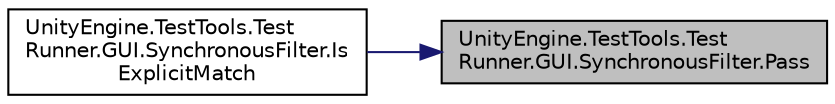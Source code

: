 digraph "UnityEngine.TestTools.TestRunner.GUI.SynchronousFilter.Pass"
{
 // LATEX_PDF_SIZE
  edge [fontname="Helvetica",fontsize="10",labelfontname="Helvetica",labelfontsize="10"];
  node [fontname="Helvetica",fontsize="10",shape=record];
  rankdir="RL";
  Node1 [label="UnityEngine.TestTools.Test\lRunner.GUI.SynchronousFilter.Pass",height=0.2,width=0.4,color="black", fillcolor="grey75", style="filled", fontcolor="black",tooltip=" "];
  Node1 -> Node2 [dir="back",color="midnightblue",fontsize="10",style="solid",fontname="Helvetica"];
  Node2 [label="UnityEngine.TestTools.Test\lRunner.GUI.SynchronousFilter.Is\lExplicitMatch",height=0.2,width=0.4,color="black", fillcolor="white", style="filled",URL="$class_unity_engine_1_1_test_tools_1_1_test_runner_1_1_g_u_i_1_1_synchronous_filter.html#a5e7711006094033e76d81594107dd0d3",tooltip=" "];
}
